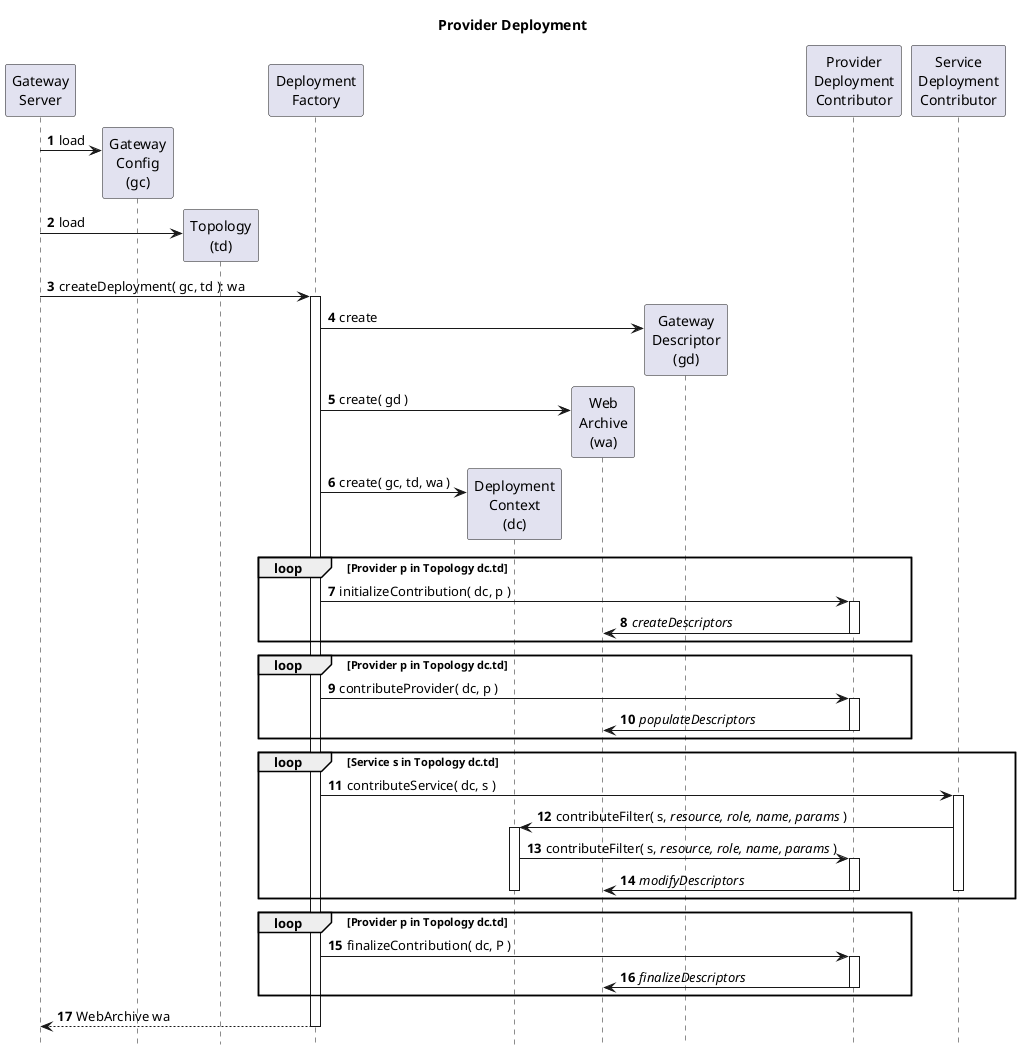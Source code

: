 @startuml
title Provider Deployment
hide footbox
autonumber

participant "Gateway\nServer" as GW
participant "Gateway\nConfig\n(gc)" as GC
participant "Topology\n(td)" as TD
participant "Deployment\nFactory" as DF
participant "Deployment\nContext\n(dc)" as DC
participant "Web\nArchive\n(wa)" as WA
participant "Gateway\nDescriptor\n(gd)" as GD
participant "Provider\nDeployment\nContributor" as PDC
participant "Service\nDeployment\nContributor" as SDC

create GC
GW -> GC: load

create TD
GW -> TD: load

GW -> DF: createDeployment( gc, td ): wa
activate DF

  create GD
  DF -> GD: create
  create WA
  DF -> WA: create( gd )
  create DC
  DF -> DC: create( gc, td, wa )

  loop Provider p in Topology dc.td
    DF -> PDC:initializeContribution( dc, p )
    activate PDC
    PDC -> WA: <i>createDescriptors</i>
    deactivate PDC
  end
  loop Provider p in Topology dc.td
    DF -> PDC:contributeProvider( dc, p )
    activate PDC
    PDC -> WA: <i>populateDescriptors</i>
    deactivate PDC
  end
  loop Service s in Topology dc.td
    DF -> SDC:contributeService( dc, s )
    activate SDC
      SDC -> DC: contributeFilter( s, <i>resource, role, name, params</i> )
      activate DC
      DC -> PDC: contributeFilter( s, <i>resource, role, name, params</i> )
      activate PDC
        PDC -> WA: <i>modifyDescriptors</i>
      deactivate PDC
      'DC --> SDC
      deactivate DC
    'DF <-- SDC
    deactivate SDC
  end
  loop Provider p in Topology dc.td
    DF -> PDC:finalizeContribution( dc, P )
    activate PDC
    PDC -> WA: <i>finalizeDescriptors</i>
    deactivate PDC
  end

GW <-- DF: WebArchive wa
deactivate DF

@enduml